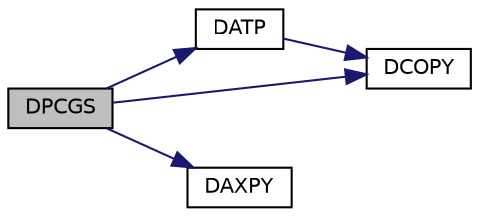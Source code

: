 digraph G
{
  edge [fontname="Helvetica",fontsize="10",labelfontname="Helvetica",labelfontsize="10"];
  node [fontname="Helvetica",fontsize="10",shape=record];
  rankdir=LR;
  Node1 [label="DPCGS",height=0.2,width=0.4,color="black", fillcolor="grey75", style="filled" fontcolor="black"];
  Node1 -> Node2 [color="midnightblue",fontsize="10",style="solid",fontname="Helvetica"];
  Node2 [label="DATP",height=0.2,width=0.4,color="black", fillcolor="white", style="filled",URL="$opkda1_8f.html#aab081e864dd016c3b8ddf8f60f70ad12"];
  Node2 -> Node3 [color="midnightblue",fontsize="10",style="solid",fontname="Helvetica"];
  Node3 [label="DCOPY",height=0.2,width=0.4,color="black", fillcolor="white", style="filled",URL="$opkda2_8f.html#a4bccdfd342c4859fb72167730096409d"];
  Node1 -> Node4 [color="midnightblue",fontsize="10",style="solid",fontname="Helvetica"];
  Node4 [label="DAXPY",height=0.2,width=0.4,color="black", fillcolor="white", style="filled",URL="$opkda2_8f.html#aab33f5d0b86ce882c644ed8ebef0d37a"];
  Node1 -> Node3 [color="midnightblue",fontsize="10",style="solid",fontname="Helvetica"];
}
